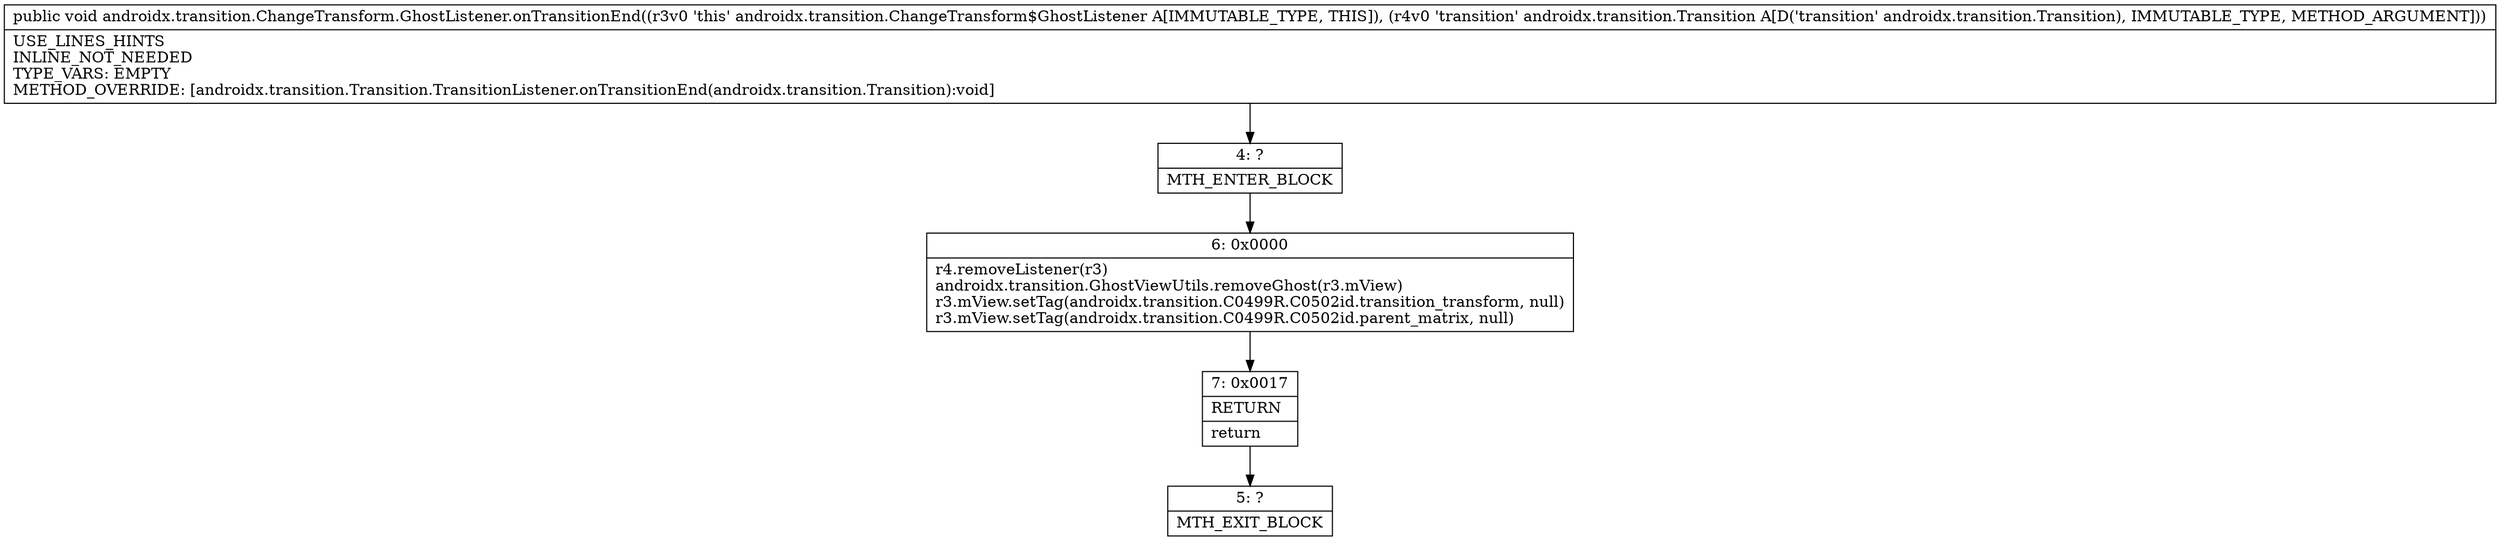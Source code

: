 digraph "CFG forandroidx.transition.ChangeTransform.GhostListener.onTransitionEnd(Landroidx\/transition\/Transition;)V" {
Node_4 [shape=record,label="{4\:\ ?|MTH_ENTER_BLOCK\l}"];
Node_6 [shape=record,label="{6\:\ 0x0000|r4.removeListener(r3)\landroidx.transition.GhostViewUtils.removeGhost(r3.mView)\lr3.mView.setTag(androidx.transition.C0499R.C0502id.transition_transform, null)\lr3.mView.setTag(androidx.transition.C0499R.C0502id.parent_matrix, null)\l}"];
Node_7 [shape=record,label="{7\:\ 0x0017|RETURN\l|return\l}"];
Node_5 [shape=record,label="{5\:\ ?|MTH_EXIT_BLOCK\l}"];
MethodNode[shape=record,label="{public void androidx.transition.ChangeTransform.GhostListener.onTransitionEnd((r3v0 'this' androidx.transition.ChangeTransform$GhostListener A[IMMUTABLE_TYPE, THIS]), (r4v0 'transition' androidx.transition.Transition A[D('transition' androidx.transition.Transition), IMMUTABLE_TYPE, METHOD_ARGUMENT]))  | USE_LINES_HINTS\lINLINE_NOT_NEEDED\lTYPE_VARS: EMPTY\lMETHOD_OVERRIDE: [androidx.transition.Transition.TransitionListener.onTransitionEnd(androidx.transition.Transition):void]\l}"];
MethodNode -> Node_4;Node_4 -> Node_6;
Node_6 -> Node_7;
Node_7 -> Node_5;
}


